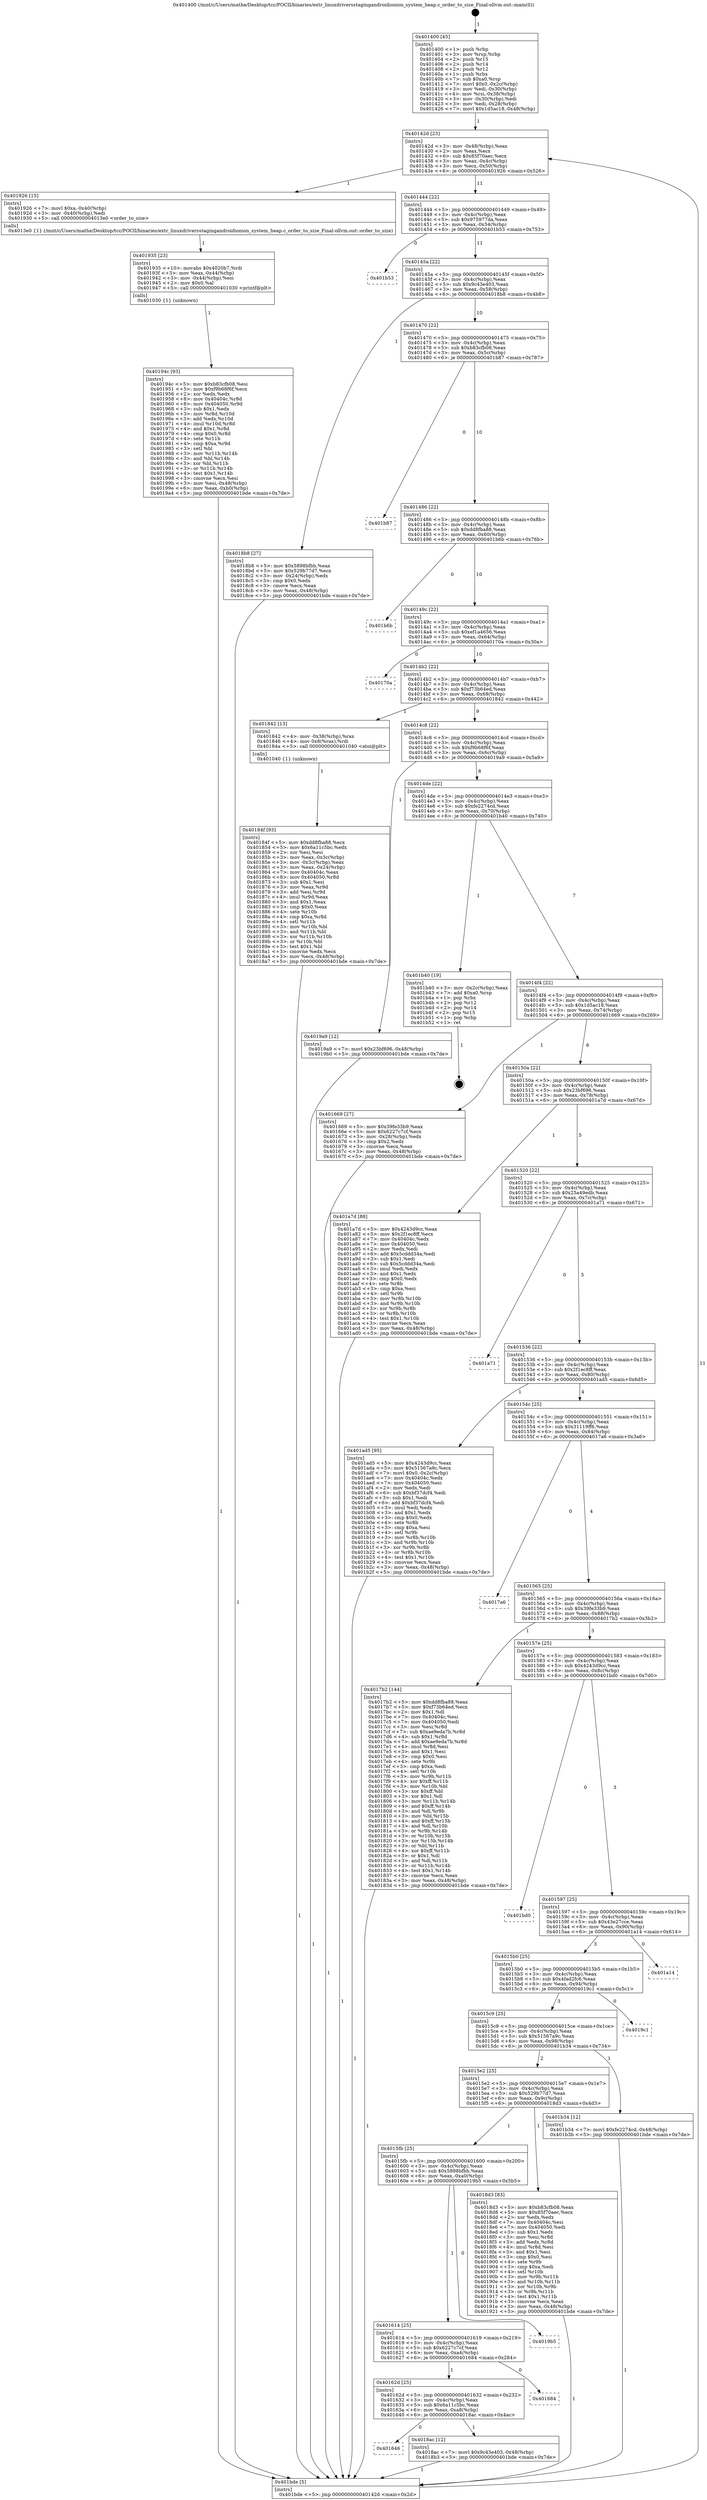 digraph "0x401400" {
  label = "0x401400 (/mnt/c/Users/mathe/Desktop/tcc/POCII/binaries/extr_linuxdriversstagingandroidionion_system_heap.c_order_to_size_Final-ollvm.out::main(0))"
  labelloc = "t"
  node[shape=record]

  Entry [label="",width=0.3,height=0.3,shape=circle,fillcolor=black,style=filled]
  "0x40142d" [label="{
     0x40142d [23]\l
     | [instrs]\l
     &nbsp;&nbsp;0x40142d \<+3\>: mov -0x48(%rbp),%eax\l
     &nbsp;&nbsp;0x401430 \<+2\>: mov %eax,%ecx\l
     &nbsp;&nbsp;0x401432 \<+6\>: sub $0x85f70aec,%ecx\l
     &nbsp;&nbsp;0x401438 \<+3\>: mov %eax,-0x4c(%rbp)\l
     &nbsp;&nbsp;0x40143b \<+3\>: mov %ecx,-0x50(%rbp)\l
     &nbsp;&nbsp;0x40143e \<+6\>: je 0000000000401926 \<main+0x526\>\l
  }"]
  "0x401926" [label="{
     0x401926 [15]\l
     | [instrs]\l
     &nbsp;&nbsp;0x401926 \<+7\>: movl $0xa,-0x40(%rbp)\l
     &nbsp;&nbsp;0x40192d \<+3\>: mov -0x40(%rbp),%edi\l
     &nbsp;&nbsp;0x401930 \<+5\>: call 00000000004013e0 \<order_to_size\>\l
     | [calls]\l
     &nbsp;&nbsp;0x4013e0 \{1\} (/mnt/c/Users/mathe/Desktop/tcc/POCII/binaries/extr_linuxdriversstagingandroidionion_system_heap.c_order_to_size_Final-ollvm.out::order_to_size)\l
  }"]
  "0x401444" [label="{
     0x401444 [22]\l
     | [instrs]\l
     &nbsp;&nbsp;0x401444 \<+5\>: jmp 0000000000401449 \<main+0x49\>\l
     &nbsp;&nbsp;0x401449 \<+3\>: mov -0x4c(%rbp),%eax\l
     &nbsp;&nbsp;0x40144c \<+5\>: sub $0x975977da,%eax\l
     &nbsp;&nbsp;0x401451 \<+3\>: mov %eax,-0x54(%rbp)\l
     &nbsp;&nbsp;0x401454 \<+6\>: je 0000000000401b53 \<main+0x753\>\l
  }"]
  Exit [label="",width=0.3,height=0.3,shape=circle,fillcolor=black,style=filled,peripheries=2]
  "0x401b53" [label="{
     0x401b53\l
  }", style=dashed]
  "0x40145a" [label="{
     0x40145a [22]\l
     | [instrs]\l
     &nbsp;&nbsp;0x40145a \<+5\>: jmp 000000000040145f \<main+0x5f\>\l
     &nbsp;&nbsp;0x40145f \<+3\>: mov -0x4c(%rbp),%eax\l
     &nbsp;&nbsp;0x401462 \<+5\>: sub $0x9c43e403,%eax\l
     &nbsp;&nbsp;0x401467 \<+3\>: mov %eax,-0x58(%rbp)\l
     &nbsp;&nbsp;0x40146a \<+6\>: je 00000000004018b8 \<main+0x4b8\>\l
  }"]
  "0x40194c" [label="{
     0x40194c [93]\l
     | [instrs]\l
     &nbsp;&nbsp;0x40194c \<+5\>: mov $0xb83cfb08,%esi\l
     &nbsp;&nbsp;0x401951 \<+5\>: mov $0xf9b68f6f,%ecx\l
     &nbsp;&nbsp;0x401956 \<+2\>: xor %edx,%edx\l
     &nbsp;&nbsp;0x401958 \<+8\>: mov 0x40404c,%r8d\l
     &nbsp;&nbsp;0x401960 \<+8\>: mov 0x404050,%r9d\l
     &nbsp;&nbsp;0x401968 \<+3\>: sub $0x1,%edx\l
     &nbsp;&nbsp;0x40196b \<+3\>: mov %r8d,%r10d\l
     &nbsp;&nbsp;0x40196e \<+3\>: add %edx,%r10d\l
     &nbsp;&nbsp;0x401971 \<+4\>: imul %r10d,%r8d\l
     &nbsp;&nbsp;0x401975 \<+4\>: and $0x1,%r8d\l
     &nbsp;&nbsp;0x401979 \<+4\>: cmp $0x0,%r8d\l
     &nbsp;&nbsp;0x40197d \<+4\>: sete %r11b\l
     &nbsp;&nbsp;0x401981 \<+4\>: cmp $0xa,%r9d\l
     &nbsp;&nbsp;0x401985 \<+3\>: setl %bl\l
     &nbsp;&nbsp;0x401988 \<+3\>: mov %r11b,%r14b\l
     &nbsp;&nbsp;0x40198b \<+3\>: and %bl,%r14b\l
     &nbsp;&nbsp;0x40198e \<+3\>: xor %bl,%r11b\l
     &nbsp;&nbsp;0x401991 \<+3\>: or %r11b,%r14b\l
     &nbsp;&nbsp;0x401994 \<+4\>: test $0x1,%r14b\l
     &nbsp;&nbsp;0x401998 \<+3\>: cmovne %ecx,%esi\l
     &nbsp;&nbsp;0x40199b \<+3\>: mov %esi,-0x48(%rbp)\l
     &nbsp;&nbsp;0x40199e \<+6\>: mov %eax,-0xb0(%rbp)\l
     &nbsp;&nbsp;0x4019a4 \<+5\>: jmp 0000000000401bde \<main+0x7de\>\l
  }"]
  "0x4018b8" [label="{
     0x4018b8 [27]\l
     | [instrs]\l
     &nbsp;&nbsp;0x4018b8 \<+5\>: mov $0x5898bfbb,%eax\l
     &nbsp;&nbsp;0x4018bd \<+5\>: mov $0x529b77d7,%ecx\l
     &nbsp;&nbsp;0x4018c2 \<+3\>: mov -0x24(%rbp),%edx\l
     &nbsp;&nbsp;0x4018c5 \<+3\>: cmp $0x0,%edx\l
     &nbsp;&nbsp;0x4018c8 \<+3\>: cmove %ecx,%eax\l
     &nbsp;&nbsp;0x4018cb \<+3\>: mov %eax,-0x48(%rbp)\l
     &nbsp;&nbsp;0x4018ce \<+5\>: jmp 0000000000401bde \<main+0x7de\>\l
  }"]
  "0x401470" [label="{
     0x401470 [22]\l
     | [instrs]\l
     &nbsp;&nbsp;0x401470 \<+5\>: jmp 0000000000401475 \<main+0x75\>\l
     &nbsp;&nbsp;0x401475 \<+3\>: mov -0x4c(%rbp),%eax\l
     &nbsp;&nbsp;0x401478 \<+5\>: sub $0xb83cfb08,%eax\l
     &nbsp;&nbsp;0x40147d \<+3\>: mov %eax,-0x5c(%rbp)\l
     &nbsp;&nbsp;0x401480 \<+6\>: je 0000000000401b87 \<main+0x787\>\l
  }"]
  "0x401935" [label="{
     0x401935 [23]\l
     | [instrs]\l
     &nbsp;&nbsp;0x401935 \<+10\>: movabs $0x4020b7,%rdi\l
     &nbsp;&nbsp;0x40193f \<+3\>: mov %eax,-0x44(%rbp)\l
     &nbsp;&nbsp;0x401942 \<+3\>: mov -0x44(%rbp),%esi\l
     &nbsp;&nbsp;0x401945 \<+2\>: mov $0x0,%al\l
     &nbsp;&nbsp;0x401947 \<+5\>: call 0000000000401030 \<printf@plt\>\l
     | [calls]\l
     &nbsp;&nbsp;0x401030 \{1\} (unknown)\l
  }"]
  "0x401b87" [label="{
     0x401b87\l
  }", style=dashed]
  "0x401486" [label="{
     0x401486 [22]\l
     | [instrs]\l
     &nbsp;&nbsp;0x401486 \<+5\>: jmp 000000000040148b \<main+0x8b\>\l
     &nbsp;&nbsp;0x40148b \<+3\>: mov -0x4c(%rbp),%eax\l
     &nbsp;&nbsp;0x40148e \<+5\>: sub $0xdd8fba88,%eax\l
     &nbsp;&nbsp;0x401493 \<+3\>: mov %eax,-0x60(%rbp)\l
     &nbsp;&nbsp;0x401496 \<+6\>: je 0000000000401b6b \<main+0x76b\>\l
  }"]
  "0x401646" [label="{
     0x401646\l
  }", style=dashed]
  "0x401b6b" [label="{
     0x401b6b\l
  }", style=dashed]
  "0x40149c" [label="{
     0x40149c [22]\l
     | [instrs]\l
     &nbsp;&nbsp;0x40149c \<+5\>: jmp 00000000004014a1 \<main+0xa1\>\l
     &nbsp;&nbsp;0x4014a1 \<+3\>: mov -0x4c(%rbp),%eax\l
     &nbsp;&nbsp;0x4014a4 \<+5\>: sub $0xef1a4656,%eax\l
     &nbsp;&nbsp;0x4014a9 \<+3\>: mov %eax,-0x64(%rbp)\l
     &nbsp;&nbsp;0x4014ac \<+6\>: je 000000000040170a \<main+0x30a\>\l
  }"]
  "0x4018ac" [label="{
     0x4018ac [12]\l
     | [instrs]\l
     &nbsp;&nbsp;0x4018ac \<+7\>: movl $0x9c43e403,-0x48(%rbp)\l
     &nbsp;&nbsp;0x4018b3 \<+5\>: jmp 0000000000401bde \<main+0x7de\>\l
  }"]
  "0x40170a" [label="{
     0x40170a\l
  }", style=dashed]
  "0x4014b2" [label="{
     0x4014b2 [22]\l
     | [instrs]\l
     &nbsp;&nbsp;0x4014b2 \<+5\>: jmp 00000000004014b7 \<main+0xb7\>\l
     &nbsp;&nbsp;0x4014b7 \<+3\>: mov -0x4c(%rbp),%eax\l
     &nbsp;&nbsp;0x4014ba \<+5\>: sub $0xf73b64ed,%eax\l
     &nbsp;&nbsp;0x4014bf \<+3\>: mov %eax,-0x68(%rbp)\l
     &nbsp;&nbsp;0x4014c2 \<+6\>: je 0000000000401842 \<main+0x442\>\l
  }"]
  "0x40162d" [label="{
     0x40162d [25]\l
     | [instrs]\l
     &nbsp;&nbsp;0x40162d \<+5\>: jmp 0000000000401632 \<main+0x232\>\l
     &nbsp;&nbsp;0x401632 \<+3\>: mov -0x4c(%rbp),%eax\l
     &nbsp;&nbsp;0x401635 \<+5\>: sub $0x6a11c5bc,%eax\l
     &nbsp;&nbsp;0x40163a \<+6\>: mov %eax,-0xa8(%rbp)\l
     &nbsp;&nbsp;0x401640 \<+6\>: je 00000000004018ac \<main+0x4ac\>\l
  }"]
  "0x401842" [label="{
     0x401842 [13]\l
     | [instrs]\l
     &nbsp;&nbsp;0x401842 \<+4\>: mov -0x38(%rbp),%rax\l
     &nbsp;&nbsp;0x401846 \<+4\>: mov 0x8(%rax),%rdi\l
     &nbsp;&nbsp;0x40184a \<+5\>: call 0000000000401040 \<atoi@plt\>\l
     | [calls]\l
     &nbsp;&nbsp;0x401040 \{1\} (unknown)\l
  }"]
  "0x4014c8" [label="{
     0x4014c8 [22]\l
     | [instrs]\l
     &nbsp;&nbsp;0x4014c8 \<+5\>: jmp 00000000004014cd \<main+0xcd\>\l
     &nbsp;&nbsp;0x4014cd \<+3\>: mov -0x4c(%rbp),%eax\l
     &nbsp;&nbsp;0x4014d0 \<+5\>: sub $0xf9b68f6f,%eax\l
     &nbsp;&nbsp;0x4014d5 \<+3\>: mov %eax,-0x6c(%rbp)\l
     &nbsp;&nbsp;0x4014d8 \<+6\>: je 00000000004019a9 \<main+0x5a9\>\l
  }"]
  "0x401684" [label="{
     0x401684\l
  }", style=dashed]
  "0x4019a9" [label="{
     0x4019a9 [12]\l
     | [instrs]\l
     &nbsp;&nbsp;0x4019a9 \<+7\>: movl $0x23bf696,-0x48(%rbp)\l
     &nbsp;&nbsp;0x4019b0 \<+5\>: jmp 0000000000401bde \<main+0x7de\>\l
  }"]
  "0x4014de" [label="{
     0x4014de [22]\l
     | [instrs]\l
     &nbsp;&nbsp;0x4014de \<+5\>: jmp 00000000004014e3 \<main+0xe3\>\l
     &nbsp;&nbsp;0x4014e3 \<+3\>: mov -0x4c(%rbp),%eax\l
     &nbsp;&nbsp;0x4014e6 \<+5\>: sub $0xfe2274cd,%eax\l
     &nbsp;&nbsp;0x4014eb \<+3\>: mov %eax,-0x70(%rbp)\l
     &nbsp;&nbsp;0x4014ee \<+6\>: je 0000000000401b40 \<main+0x740\>\l
  }"]
  "0x401614" [label="{
     0x401614 [25]\l
     | [instrs]\l
     &nbsp;&nbsp;0x401614 \<+5\>: jmp 0000000000401619 \<main+0x219\>\l
     &nbsp;&nbsp;0x401619 \<+3\>: mov -0x4c(%rbp),%eax\l
     &nbsp;&nbsp;0x40161c \<+5\>: sub $0x6227c7cf,%eax\l
     &nbsp;&nbsp;0x401621 \<+6\>: mov %eax,-0xa4(%rbp)\l
     &nbsp;&nbsp;0x401627 \<+6\>: je 0000000000401684 \<main+0x284\>\l
  }"]
  "0x401b40" [label="{
     0x401b40 [19]\l
     | [instrs]\l
     &nbsp;&nbsp;0x401b40 \<+3\>: mov -0x2c(%rbp),%eax\l
     &nbsp;&nbsp;0x401b43 \<+7\>: add $0xa0,%rsp\l
     &nbsp;&nbsp;0x401b4a \<+1\>: pop %rbx\l
     &nbsp;&nbsp;0x401b4b \<+2\>: pop %r12\l
     &nbsp;&nbsp;0x401b4d \<+2\>: pop %r14\l
     &nbsp;&nbsp;0x401b4f \<+2\>: pop %r15\l
     &nbsp;&nbsp;0x401b51 \<+1\>: pop %rbp\l
     &nbsp;&nbsp;0x401b52 \<+1\>: ret\l
  }"]
  "0x4014f4" [label="{
     0x4014f4 [22]\l
     | [instrs]\l
     &nbsp;&nbsp;0x4014f4 \<+5\>: jmp 00000000004014f9 \<main+0xf9\>\l
     &nbsp;&nbsp;0x4014f9 \<+3\>: mov -0x4c(%rbp),%eax\l
     &nbsp;&nbsp;0x4014fc \<+5\>: sub $0x1d5ac18,%eax\l
     &nbsp;&nbsp;0x401501 \<+3\>: mov %eax,-0x74(%rbp)\l
     &nbsp;&nbsp;0x401504 \<+6\>: je 0000000000401669 \<main+0x269\>\l
  }"]
  "0x4019b5" [label="{
     0x4019b5\l
  }", style=dashed]
  "0x401669" [label="{
     0x401669 [27]\l
     | [instrs]\l
     &nbsp;&nbsp;0x401669 \<+5\>: mov $0x39fe33b9,%eax\l
     &nbsp;&nbsp;0x40166e \<+5\>: mov $0x6227c7cf,%ecx\l
     &nbsp;&nbsp;0x401673 \<+3\>: mov -0x28(%rbp),%edx\l
     &nbsp;&nbsp;0x401676 \<+3\>: cmp $0x2,%edx\l
     &nbsp;&nbsp;0x401679 \<+3\>: cmovne %ecx,%eax\l
     &nbsp;&nbsp;0x40167c \<+3\>: mov %eax,-0x48(%rbp)\l
     &nbsp;&nbsp;0x40167f \<+5\>: jmp 0000000000401bde \<main+0x7de\>\l
  }"]
  "0x40150a" [label="{
     0x40150a [22]\l
     | [instrs]\l
     &nbsp;&nbsp;0x40150a \<+5\>: jmp 000000000040150f \<main+0x10f\>\l
     &nbsp;&nbsp;0x40150f \<+3\>: mov -0x4c(%rbp),%eax\l
     &nbsp;&nbsp;0x401512 \<+5\>: sub $0x23bf696,%eax\l
     &nbsp;&nbsp;0x401517 \<+3\>: mov %eax,-0x78(%rbp)\l
     &nbsp;&nbsp;0x40151a \<+6\>: je 0000000000401a7d \<main+0x67d\>\l
  }"]
  "0x401bde" [label="{
     0x401bde [5]\l
     | [instrs]\l
     &nbsp;&nbsp;0x401bde \<+5\>: jmp 000000000040142d \<main+0x2d\>\l
  }"]
  "0x401400" [label="{
     0x401400 [45]\l
     | [instrs]\l
     &nbsp;&nbsp;0x401400 \<+1\>: push %rbp\l
     &nbsp;&nbsp;0x401401 \<+3\>: mov %rsp,%rbp\l
     &nbsp;&nbsp;0x401404 \<+2\>: push %r15\l
     &nbsp;&nbsp;0x401406 \<+2\>: push %r14\l
     &nbsp;&nbsp;0x401408 \<+2\>: push %r12\l
     &nbsp;&nbsp;0x40140a \<+1\>: push %rbx\l
     &nbsp;&nbsp;0x40140b \<+7\>: sub $0xa0,%rsp\l
     &nbsp;&nbsp;0x401412 \<+7\>: movl $0x0,-0x2c(%rbp)\l
     &nbsp;&nbsp;0x401419 \<+3\>: mov %edi,-0x30(%rbp)\l
     &nbsp;&nbsp;0x40141c \<+4\>: mov %rsi,-0x38(%rbp)\l
     &nbsp;&nbsp;0x401420 \<+3\>: mov -0x30(%rbp),%edi\l
     &nbsp;&nbsp;0x401423 \<+3\>: mov %edi,-0x28(%rbp)\l
     &nbsp;&nbsp;0x401426 \<+7\>: movl $0x1d5ac18,-0x48(%rbp)\l
  }"]
  "0x4015fb" [label="{
     0x4015fb [25]\l
     | [instrs]\l
     &nbsp;&nbsp;0x4015fb \<+5\>: jmp 0000000000401600 \<main+0x200\>\l
     &nbsp;&nbsp;0x401600 \<+3\>: mov -0x4c(%rbp),%eax\l
     &nbsp;&nbsp;0x401603 \<+5\>: sub $0x5898bfbb,%eax\l
     &nbsp;&nbsp;0x401608 \<+6\>: mov %eax,-0xa0(%rbp)\l
     &nbsp;&nbsp;0x40160e \<+6\>: je 00000000004019b5 \<main+0x5b5\>\l
  }"]
  "0x401a7d" [label="{
     0x401a7d [88]\l
     | [instrs]\l
     &nbsp;&nbsp;0x401a7d \<+5\>: mov $0x4243d9cc,%eax\l
     &nbsp;&nbsp;0x401a82 \<+5\>: mov $0x2f1ec8ff,%ecx\l
     &nbsp;&nbsp;0x401a87 \<+7\>: mov 0x40404c,%edx\l
     &nbsp;&nbsp;0x401a8e \<+7\>: mov 0x404050,%esi\l
     &nbsp;&nbsp;0x401a95 \<+2\>: mov %edx,%edi\l
     &nbsp;&nbsp;0x401a97 \<+6\>: add $0x5cddd34a,%edi\l
     &nbsp;&nbsp;0x401a9d \<+3\>: sub $0x1,%edi\l
     &nbsp;&nbsp;0x401aa0 \<+6\>: sub $0x5cddd34a,%edi\l
     &nbsp;&nbsp;0x401aa6 \<+3\>: imul %edi,%edx\l
     &nbsp;&nbsp;0x401aa9 \<+3\>: and $0x1,%edx\l
     &nbsp;&nbsp;0x401aac \<+3\>: cmp $0x0,%edx\l
     &nbsp;&nbsp;0x401aaf \<+4\>: sete %r8b\l
     &nbsp;&nbsp;0x401ab3 \<+3\>: cmp $0xa,%esi\l
     &nbsp;&nbsp;0x401ab6 \<+4\>: setl %r9b\l
     &nbsp;&nbsp;0x401aba \<+3\>: mov %r8b,%r10b\l
     &nbsp;&nbsp;0x401abd \<+3\>: and %r9b,%r10b\l
     &nbsp;&nbsp;0x401ac0 \<+3\>: xor %r9b,%r8b\l
     &nbsp;&nbsp;0x401ac3 \<+3\>: or %r8b,%r10b\l
     &nbsp;&nbsp;0x401ac6 \<+4\>: test $0x1,%r10b\l
     &nbsp;&nbsp;0x401aca \<+3\>: cmovne %ecx,%eax\l
     &nbsp;&nbsp;0x401acd \<+3\>: mov %eax,-0x48(%rbp)\l
     &nbsp;&nbsp;0x401ad0 \<+5\>: jmp 0000000000401bde \<main+0x7de\>\l
  }"]
  "0x401520" [label="{
     0x401520 [22]\l
     | [instrs]\l
     &nbsp;&nbsp;0x401520 \<+5\>: jmp 0000000000401525 \<main+0x125\>\l
     &nbsp;&nbsp;0x401525 \<+3\>: mov -0x4c(%rbp),%eax\l
     &nbsp;&nbsp;0x401528 \<+5\>: sub $0x25a49edb,%eax\l
     &nbsp;&nbsp;0x40152d \<+3\>: mov %eax,-0x7c(%rbp)\l
     &nbsp;&nbsp;0x401530 \<+6\>: je 0000000000401a71 \<main+0x671\>\l
  }"]
  "0x4018d3" [label="{
     0x4018d3 [83]\l
     | [instrs]\l
     &nbsp;&nbsp;0x4018d3 \<+5\>: mov $0xb83cfb08,%eax\l
     &nbsp;&nbsp;0x4018d8 \<+5\>: mov $0x85f70aec,%ecx\l
     &nbsp;&nbsp;0x4018dd \<+2\>: xor %edx,%edx\l
     &nbsp;&nbsp;0x4018df \<+7\>: mov 0x40404c,%esi\l
     &nbsp;&nbsp;0x4018e6 \<+7\>: mov 0x404050,%edi\l
     &nbsp;&nbsp;0x4018ed \<+3\>: sub $0x1,%edx\l
     &nbsp;&nbsp;0x4018f0 \<+3\>: mov %esi,%r8d\l
     &nbsp;&nbsp;0x4018f3 \<+3\>: add %edx,%r8d\l
     &nbsp;&nbsp;0x4018f6 \<+4\>: imul %r8d,%esi\l
     &nbsp;&nbsp;0x4018fa \<+3\>: and $0x1,%esi\l
     &nbsp;&nbsp;0x4018fd \<+3\>: cmp $0x0,%esi\l
     &nbsp;&nbsp;0x401900 \<+4\>: sete %r9b\l
     &nbsp;&nbsp;0x401904 \<+3\>: cmp $0xa,%edi\l
     &nbsp;&nbsp;0x401907 \<+4\>: setl %r10b\l
     &nbsp;&nbsp;0x40190b \<+3\>: mov %r9b,%r11b\l
     &nbsp;&nbsp;0x40190e \<+3\>: and %r10b,%r11b\l
     &nbsp;&nbsp;0x401911 \<+3\>: xor %r10b,%r9b\l
     &nbsp;&nbsp;0x401914 \<+3\>: or %r9b,%r11b\l
     &nbsp;&nbsp;0x401917 \<+4\>: test $0x1,%r11b\l
     &nbsp;&nbsp;0x40191b \<+3\>: cmovne %ecx,%eax\l
     &nbsp;&nbsp;0x40191e \<+3\>: mov %eax,-0x48(%rbp)\l
     &nbsp;&nbsp;0x401921 \<+5\>: jmp 0000000000401bde \<main+0x7de\>\l
  }"]
  "0x401a71" [label="{
     0x401a71\l
  }", style=dashed]
  "0x401536" [label="{
     0x401536 [22]\l
     | [instrs]\l
     &nbsp;&nbsp;0x401536 \<+5\>: jmp 000000000040153b \<main+0x13b\>\l
     &nbsp;&nbsp;0x40153b \<+3\>: mov -0x4c(%rbp),%eax\l
     &nbsp;&nbsp;0x40153e \<+5\>: sub $0x2f1ec8ff,%eax\l
     &nbsp;&nbsp;0x401543 \<+3\>: mov %eax,-0x80(%rbp)\l
     &nbsp;&nbsp;0x401546 \<+6\>: je 0000000000401ad5 \<main+0x6d5\>\l
  }"]
  "0x4015e2" [label="{
     0x4015e2 [25]\l
     | [instrs]\l
     &nbsp;&nbsp;0x4015e2 \<+5\>: jmp 00000000004015e7 \<main+0x1e7\>\l
     &nbsp;&nbsp;0x4015e7 \<+3\>: mov -0x4c(%rbp),%eax\l
     &nbsp;&nbsp;0x4015ea \<+5\>: sub $0x529b77d7,%eax\l
     &nbsp;&nbsp;0x4015ef \<+6\>: mov %eax,-0x9c(%rbp)\l
     &nbsp;&nbsp;0x4015f5 \<+6\>: je 00000000004018d3 \<main+0x4d3\>\l
  }"]
  "0x401ad5" [label="{
     0x401ad5 [95]\l
     | [instrs]\l
     &nbsp;&nbsp;0x401ad5 \<+5\>: mov $0x4243d9cc,%eax\l
     &nbsp;&nbsp;0x401ada \<+5\>: mov $0x51567a9c,%ecx\l
     &nbsp;&nbsp;0x401adf \<+7\>: movl $0x0,-0x2c(%rbp)\l
     &nbsp;&nbsp;0x401ae6 \<+7\>: mov 0x40404c,%edx\l
     &nbsp;&nbsp;0x401aed \<+7\>: mov 0x404050,%esi\l
     &nbsp;&nbsp;0x401af4 \<+2\>: mov %edx,%edi\l
     &nbsp;&nbsp;0x401af6 \<+6\>: sub $0xbf37dcf4,%edi\l
     &nbsp;&nbsp;0x401afc \<+3\>: sub $0x1,%edi\l
     &nbsp;&nbsp;0x401aff \<+6\>: add $0xbf37dcf4,%edi\l
     &nbsp;&nbsp;0x401b05 \<+3\>: imul %edi,%edx\l
     &nbsp;&nbsp;0x401b08 \<+3\>: and $0x1,%edx\l
     &nbsp;&nbsp;0x401b0b \<+3\>: cmp $0x0,%edx\l
     &nbsp;&nbsp;0x401b0e \<+4\>: sete %r8b\l
     &nbsp;&nbsp;0x401b12 \<+3\>: cmp $0xa,%esi\l
     &nbsp;&nbsp;0x401b15 \<+4\>: setl %r9b\l
     &nbsp;&nbsp;0x401b19 \<+3\>: mov %r8b,%r10b\l
     &nbsp;&nbsp;0x401b1c \<+3\>: and %r9b,%r10b\l
     &nbsp;&nbsp;0x401b1f \<+3\>: xor %r9b,%r8b\l
     &nbsp;&nbsp;0x401b22 \<+3\>: or %r8b,%r10b\l
     &nbsp;&nbsp;0x401b25 \<+4\>: test $0x1,%r10b\l
     &nbsp;&nbsp;0x401b29 \<+3\>: cmovne %ecx,%eax\l
     &nbsp;&nbsp;0x401b2c \<+3\>: mov %eax,-0x48(%rbp)\l
     &nbsp;&nbsp;0x401b2f \<+5\>: jmp 0000000000401bde \<main+0x7de\>\l
  }"]
  "0x40154c" [label="{
     0x40154c [25]\l
     | [instrs]\l
     &nbsp;&nbsp;0x40154c \<+5\>: jmp 0000000000401551 \<main+0x151\>\l
     &nbsp;&nbsp;0x401551 \<+3\>: mov -0x4c(%rbp),%eax\l
     &nbsp;&nbsp;0x401554 \<+5\>: sub $0x31119ff6,%eax\l
     &nbsp;&nbsp;0x401559 \<+6\>: mov %eax,-0x84(%rbp)\l
     &nbsp;&nbsp;0x40155f \<+6\>: je 00000000004017a6 \<main+0x3a6\>\l
  }"]
  "0x401b34" [label="{
     0x401b34 [12]\l
     | [instrs]\l
     &nbsp;&nbsp;0x401b34 \<+7\>: movl $0xfe2274cd,-0x48(%rbp)\l
     &nbsp;&nbsp;0x401b3b \<+5\>: jmp 0000000000401bde \<main+0x7de\>\l
  }"]
  "0x4017a6" [label="{
     0x4017a6\l
  }", style=dashed]
  "0x401565" [label="{
     0x401565 [25]\l
     | [instrs]\l
     &nbsp;&nbsp;0x401565 \<+5\>: jmp 000000000040156a \<main+0x16a\>\l
     &nbsp;&nbsp;0x40156a \<+3\>: mov -0x4c(%rbp),%eax\l
     &nbsp;&nbsp;0x40156d \<+5\>: sub $0x39fe33b9,%eax\l
     &nbsp;&nbsp;0x401572 \<+6\>: mov %eax,-0x88(%rbp)\l
     &nbsp;&nbsp;0x401578 \<+6\>: je 00000000004017b2 \<main+0x3b2\>\l
  }"]
  "0x4015c9" [label="{
     0x4015c9 [25]\l
     | [instrs]\l
     &nbsp;&nbsp;0x4015c9 \<+5\>: jmp 00000000004015ce \<main+0x1ce\>\l
     &nbsp;&nbsp;0x4015ce \<+3\>: mov -0x4c(%rbp),%eax\l
     &nbsp;&nbsp;0x4015d1 \<+5\>: sub $0x51567a9c,%eax\l
     &nbsp;&nbsp;0x4015d6 \<+6\>: mov %eax,-0x98(%rbp)\l
     &nbsp;&nbsp;0x4015dc \<+6\>: je 0000000000401b34 \<main+0x734\>\l
  }"]
  "0x4017b2" [label="{
     0x4017b2 [144]\l
     | [instrs]\l
     &nbsp;&nbsp;0x4017b2 \<+5\>: mov $0xdd8fba88,%eax\l
     &nbsp;&nbsp;0x4017b7 \<+5\>: mov $0xf73b64ed,%ecx\l
     &nbsp;&nbsp;0x4017bc \<+2\>: mov $0x1,%dl\l
     &nbsp;&nbsp;0x4017be \<+7\>: mov 0x40404c,%esi\l
     &nbsp;&nbsp;0x4017c5 \<+7\>: mov 0x404050,%edi\l
     &nbsp;&nbsp;0x4017cc \<+3\>: mov %esi,%r8d\l
     &nbsp;&nbsp;0x4017cf \<+7\>: sub $0xae9eda7b,%r8d\l
     &nbsp;&nbsp;0x4017d6 \<+4\>: sub $0x1,%r8d\l
     &nbsp;&nbsp;0x4017da \<+7\>: add $0xae9eda7b,%r8d\l
     &nbsp;&nbsp;0x4017e1 \<+4\>: imul %r8d,%esi\l
     &nbsp;&nbsp;0x4017e5 \<+3\>: and $0x1,%esi\l
     &nbsp;&nbsp;0x4017e8 \<+3\>: cmp $0x0,%esi\l
     &nbsp;&nbsp;0x4017eb \<+4\>: sete %r9b\l
     &nbsp;&nbsp;0x4017ef \<+3\>: cmp $0xa,%edi\l
     &nbsp;&nbsp;0x4017f2 \<+4\>: setl %r10b\l
     &nbsp;&nbsp;0x4017f6 \<+3\>: mov %r9b,%r11b\l
     &nbsp;&nbsp;0x4017f9 \<+4\>: xor $0xff,%r11b\l
     &nbsp;&nbsp;0x4017fd \<+3\>: mov %r10b,%bl\l
     &nbsp;&nbsp;0x401800 \<+3\>: xor $0xff,%bl\l
     &nbsp;&nbsp;0x401803 \<+3\>: xor $0x1,%dl\l
     &nbsp;&nbsp;0x401806 \<+3\>: mov %r11b,%r14b\l
     &nbsp;&nbsp;0x401809 \<+4\>: and $0xff,%r14b\l
     &nbsp;&nbsp;0x40180d \<+3\>: and %dl,%r9b\l
     &nbsp;&nbsp;0x401810 \<+3\>: mov %bl,%r15b\l
     &nbsp;&nbsp;0x401813 \<+4\>: and $0xff,%r15b\l
     &nbsp;&nbsp;0x401817 \<+3\>: and %dl,%r10b\l
     &nbsp;&nbsp;0x40181a \<+3\>: or %r9b,%r14b\l
     &nbsp;&nbsp;0x40181d \<+3\>: or %r10b,%r15b\l
     &nbsp;&nbsp;0x401820 \<+3\>: xor %r15b,%r14b\l
     &nbsp;&nbsp;0x401823 \<+3\>: or %bl,%r11b\l
     &nbsp;&nbsp;0x401826 \<+4\>: xor $0xff,%r11b\l
     &nbsp;&nbsp;0x40182a \<+3\>: or $0x1,%dl\l
     &nbsp;&nbsp;0x40182d \<+3\>: and %dl,%r11b\l
     &nbsp;&nbsp;0x401830 \<+3\>: or %r11b,%r14b\l
     &nbsp;&nbsp;0x401833 \<+4\>: test $0x1,%r14b\l
     &nbsp;&nbsp;0x401837 \<+3\>: cmovne %ecx,%eax\l
     &nbsp;&nbsp;0x40183a \<+3\>: mov %eax,-0x48(%rbp)\l
     &nbsp;&nbsp;0x40183d \<+5\>: jmp 0000000000401bde \<main+0x7de\>\l
  }"]
  "0x40157e" [label="{
     0x40157e [25]\l
     | [instrs]\l
     &nbsp;&nbsp;0x40157e \<+5\>: jmp 0000000000401583 \<main+0x183\>\l
     &nbsp;&nbsp;0x401583 \<+3\>: mov -0x4c(%rbp),%eax\l
     &nbsp;&nbsp;0x401586 \<+5\>: sub $0x4243d9cc,%eax\l
     &nbsp;&nbsp;0x40158b \<+6\>: mov %eax,-0x8c(%rbp)\l
     &nbsp;&nbsp;0x401591 \<+6\>: je 0000000000401bd0 \<main+0x7d0\>\l
  }"]
  "0x40184f" [label="{
     0x40184f [93]\l
     | [instrs]\l
     &nbsp;&nbsp;0x40184f \<+5\>: mov $0xdd8fba88,%ecx\l
     &nbsp;&nbsp;0x401854 \<+5\>: mov $0x6a11c5bc,%edx\l
     &nbsp;&nbsp;0x401859 \<+2\>: xor %esi,%esi\l
     &nbsp;&nbsp;0x40185b \<+3\>: mov %eax,-0x3c(%rbp)\l
     &nbsp;&nbsp;0x40185e \<+3\>: mov -0x3c(%rbp),%eax\l
     &nbsp;&nbsp;0x401861 \<+3\>: mov %eax,-0x24(%rbp)\l
     &nbsp;&nbsp;0x401864 \<+7\>: mov 0x40404c,%eax\l
     &nbsp;&nbsp;0x40186b \<+8\>: mov 0x404050,%r8d\l
     &nbsp;&nbsp;0x401873 \<+3\>: sub $0x1,%esi\l
     &nbsp;&nbsp;0x401876 \<+3\>: mov %eax,%r9d\l
     &nbsp;&nbsp;0x401879 \<+3\>: add %esi,%r9d\l
     &nbsp;&nbsp;0x40187c \<+4\>: imul %r9d,%eax\l
     &nbsp;&nbsp;0x401880 \<+3\>: and $0x1,%eax\l
     &nbsp;&nbsp;0x401883 \<+3\>: cmp $0x0,%eax\l
     &nbsp;&nbsp;0x401886 \<+4\>: sete %r10b\l
     &nbsp;&nbsp;0x40188a \<+4\>: cmp $0xa,%r8d\l
     &nbsp;&nbsp;0x40188e \<+4\>: setl %r11b\l
     &nbsp;&nbsp;0x401892 \<+3\>: mov %r10b,%bl\l
     &nbsp;&nbsp;0x401895 \<+3\>: and %r11b,%bl\l
     &nbsp;&nbsp;0x401898 \<+3\>: xor %r11b,%r10b\l
     &nbsp;&nbsp;0x40189b \<+3\>: or %r10b,%bl\l
     &nbsp;&nbsp;0x40189e \<+3\>: test $0x1,%bl\l
     &nbsp;&nbsp;0x4018a1 \<+3\>: cmovne %edx,%ecx\l
     &nbsp;&nbsp;0x4018a4 \<+3\>: mov %ecx,-0x48(%rbp)\l
     &nbsp;&nbsp;0x4018a7 \<+5\>: jmp 0000000000401bde \<main+0x7de\>\l
  }"]
  "0x4019c1" [label="{
     0x4019c1\l
  }", style=dashed]
  "0x401bd0" [label="{
     0x401bd0\l
  }", style=dashed]
  "0x401597" [label="{
     0x401597 [25]\l
     | [instrs]\l
     &nbsp;&nbsp;0x401597 \<+5\>: jmp 000000000040159c \<main+0x19c\>\l
     &nbsp;&nbsp;0x40159c \<+3\>: mov -0x4c(%rbp),%eax\l
     &nbsp;&nbsp;0x40159f \<+5\>: sub $0x43e27cce,%eax\l
     &nbsp;&nbsp;0x4015a4 \<+6\>: mov %eax,-0x90(%rbp)\l
     &nbsp;&nbsp;0x4015aa \<+6\>: je 0000000000401a14 \<main+0x614\>\l
  }"]
  "0x4015b0" [label="{
     0x4015b0 [25]\l
     | [instrs]\l
     &nbsp;&nbsp;0x4015b0 \<+5\>: jmp 00000000004015b5 \<main+0x1b5\>\l
     &nbsp;&nbsp;0x4015b5 \<+3\>: mov -0x4c(%rbp),%eax\l
     &nbsp;&nbsp;0x4015b8 \<+5\>: sub $0x4fad2fc6,%eax\l
     &nbsp;&nbsp;0x4015bd \<+6\>: mov %eax,-0x94(%rbp)\l
     &nbsp;&nbsp;0x4015c3 \<+6\>: je 00000000004019c1 \<main+0x5c1\>\l
  }"]
  "0x401a14" [label="{
     0x401a14\l
  }", style=dashed]
  Entry -> "0x401400" [label=" 1"]
  "0x40142d" -> "0x401926" [label=" 1"]
  "0x40142d" -> "0x401444" [label=" 11"]
  "0x401b40" -> Exit [label=" 1"]
  "0x401444" -> "0x401b53" [label=" 0"]
  "0x401444" -> "0x40145a" [label=" 11"]
  "0x401b34" -> "0x401bde" [label=" 1"]
  "0x40145a" -> "0x4018b8" [label=" 1"]
  "0x40145a" -> "0x401470" [label=" 10"]
  "0x401ad5" -> "0x401bde" [label=" 1"]
  "0x401470" -> "0x401b87" [label=" 0"]
  "0x401470" -> "0x401486" [label=" 10"]
  "0x401a7d" -> "0x401bde" [label=" 1"]
  "0x401486" -> "0x401b6b" [label=" 0"]
  "0x401486" -> "0x40149c" [label=" 10"]
  "0x4019a9" -> "0x401bde" [label=" 1"]
  "0x40149c" -> "0x40170a" [label=" 0"]
  "0x40149c" -> "0x4014b2" [label=" 10"]
  "0x40194c" -> "0x401bde" [label=" 1"]
  "0x4014b2" -> "0x401842" [label=" 1"]
  "0x4014b2" -> "0x4014c8" [label=" 9"]
  "0x401926" -> "0x401935" [label=" 1"]
  "0x4014c8" -> "0x4019a9" [label=" 1"]
  "0x4014c8" -> "0x4014de" [label=" 8"]
  "0x4018d3" -> "0x401bde" [label=" 1"]
  "0x4014de" -> "0x401b40" [label=" 1"]
  "0x4014de" -> "0x4014f4" [label=" 7"]
  "0x4018ac" -> "0x401bde" [label=" 1"]
  "0x4014f4" -> "0x401669" [label=" 1"]
  "0x4014f4" -> "0x40150a" [label=" 6"]
  "0x401669" -> "0x401bde" [label=" 1"]
  "0x401400" -> "0x40142d" [label=" 1"]
  "0x401bde" -> "0x40142d" [label=" 11"]
  "0x40162d" -> "0x401646" [label=" 0"]
  "0x40150a" -> "0x401a7d" [label=" 1"]
  "0x40150a" -> "0x401520" [label=" 5"]
  "0x401935" -> "0x40194c" [label=" 1"]
  "0x401520" -> "0x401a71" [label=" 0"]
  "0x401520" -> "0x401536" [label=" 5"]
  "0x401614" -> "0x40162d" [label=" 1"]
  "0x401536" -> "0x401ad5" [label=" 1"]
  "0x401536" -> "0x40154c" [label=" 4"]
  "0x4018b8" -> "0x401bde" [label=" 1"]
  "0x40154c" -> "0x4017a6" [label=" 0"]
  "0x40154c" -> "0x401565" [label=" 4"]
  "0x4015fb" -> "0x401614" [label=" 1"]
  "0x401565" -> "0x4017b2" [label=" 1"]
  "0x401565" -> "0x40157e" [label=" 3"]
  "0x4017b2" -> "0x401bde" [label=" 1"]
  "0x401842" -> "0x40184f" [label=" 1"]
  "0x40184f" -> "0x401bde" [label=" 1"]
  "0x40162d" -> "0x4018ac" [label=" 1"]
  "0x40157e" -> "0x401bd0" [label=" 0"]
  "0x40157e" -> "0x401597" [label=" 3"]
  "0x4015e2" -> "0x4015fb" [label=" 1"]
  "0x401597" -> "0x401a14" [label=" 0"]
  "0x401597" -> "0x4015b0" [label=" 3"]
  "0x4015e2" -> "0x4018d3" [label=" 1"]
  "0x4015b0" -> "0x4019c1" [label=" 0"]
  "0x4015b0" -> "0x4015c9" [label=" 3"]
  "0x4015fb" -> "0x4019b5" [label=" 0"]
  "0x4015c9" -> "0x401b34" [label=" 1"]
  "0x4015c9" -> "0x4015e2" [label=" 2"]
  "0x401614" -> "0x401684" [label=" 0"]
}
